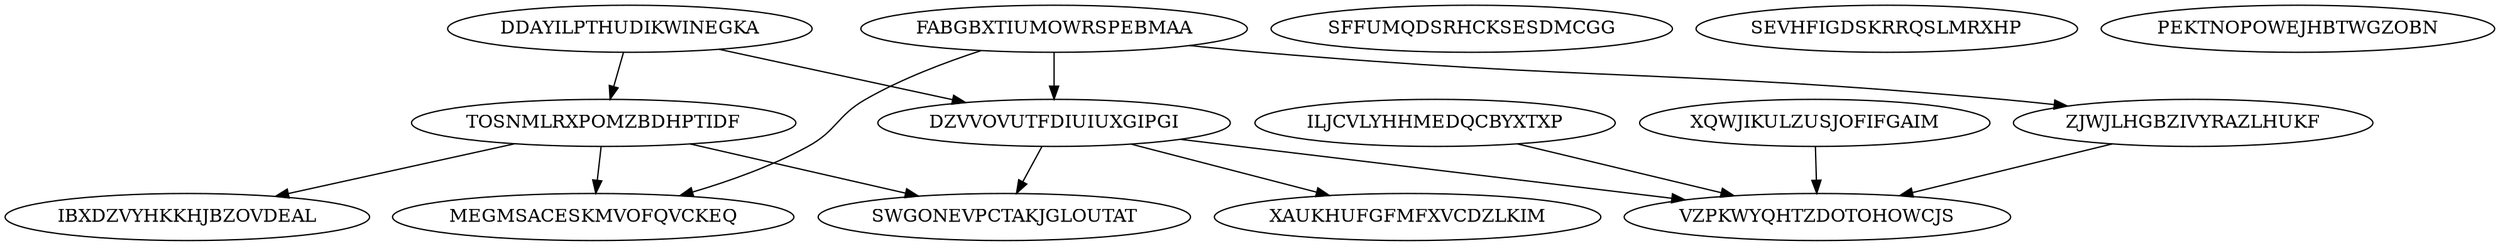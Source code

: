 digraph N15M14 {
	FABGBXTIUMOWRSPEBMAA	[Weight=20];
	ILJCVLYHHMEDQCBYXTXP	[Weight=14];
	DDAYILPTHUDIKWINEGKA	[Weight=14];
	TOSNMLRXPOMZBDHPTIDF	[Weight=11];
	XQWJIKULZUSJOFIFGAIM	[Weight=17];
	SFFUMQDSRHCKSESDMCGG	[Weight=20];
	DZVVOVUTFDIUIUXGIPGI	[Weight=18];
	SWGONEVPCTAKJGLOUTAT	[Weight=20];
	ZJWJLHGBZIVYRAZLHUKF	[Weight=11];
	MEGMSACESKMVOFQVCKEQ	[Weight=18];
	VZPKWYQHTZDOTOHOWCJS	[Weight=18];
	IBXDZVYHKKHJBZOVDEAL	[Weight=13];
	XAUKHUFGFMFXVCDZLKIM	[Weight=15];
	SEVHFIGDSKRRQSLMRXHP	[Weight=15];
	PEKTNOPOWEJHBTWGZOBN	[Weight=13];
	DZVVOVUTFDIUIUXGIPGI -> VZPKWYQHTZDOTOHOWCJS [Weight=10];
	DZVVOVUTFDIUIUXGIPGI -> XAUKHUFGFMFXVCDZLKIM [Weight=20];
	ILJCVLYHHMEDQCBYXTXP -> VZPKWYQHTZDOTOHOWCJS [Weight=11];
	TOSNMLRXPOMZBDHPTIDF -> IBXDZVYHKKHJBZOVDEAL [Weight=10];
	TOSNMLRXPOMZBDHPTIDF -> SWGONEVPCTAKJGLOUTAT [Weight=16];
	DDAYILPTHUDIKWINEGKA -> DZVVOVUTFDIUIUXGIPGI [Weight=20];
	ZJWJLHGBZIVYRAZLHUKF -> VZPKWYQHTZDOTOHOWCJS [Weight=16];
	FABGBXTIUMOWRSPEBMAA -> ZJWJLHGBZIVYRAZLHUKF [Weight=13];
	DZVVOVUTFDIUIUXGIPGI -> SWGONEVPCTAKJGLOUTAT [Weight=18];
	XQWJIKULZUSJOFIFGAIM -> VZPKWYQHTZDOTOHOWCJS [Weight=19];
	DDAYILPTHUDIKWINEGKA -> TOSNMLRXPOMZBDHPTIDF [Weight=17];
	FABGBXTIUMOWRSPEBMAA -> MEGMSACESKMVOFQVCKEQ [Weight=16];
	TOSNMLRXPOMZBDHPTIDF -> MEGMSACESKMVOFQVCKEQ [Weight=17];
	FABGBXTIUMOWRSPEBMAA -> DZVVOVUTFDIUIUXGIPGI [Weight=10];
}
